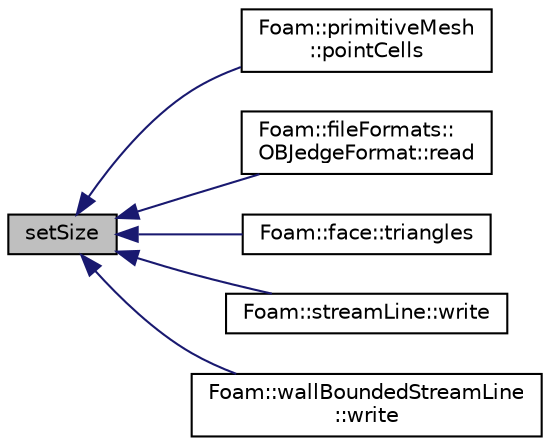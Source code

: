digraph "setSize"
{
  bgcolor="transparent";
  edge [fontname="Helvetica",fontsize="10",labelfontname="Helvetica",labelfontsize="10"];
  node [fontname="Helvetica",fontsize="10",shape=record];
  rankdir="LR";
  Node1 [label="setSize",height=0.2,width=0.4,color="black", fillcolor="grey75", style="filled", fontcolor="black"];
  Node1 -> Node2 [dir="back",color="midnightblue",fontsize="10",style="solid",fontname="Helvetica"];
  Node2 [label="Foam::primitiveMesh\l::pointCells",height=0.2,width=0.4,color="black",URL="$a01967.html#aefc56266a9ecb124ea1b2aebc3d9ce0a",tooltip="pointCells using pointFaces "];
  Node1 -> Node3 [dir="back",color="midnightblue",fontsize="10",style="solid",fontname="Helvetica"];
  Node3 [label="Foam::fileFormats::\lOBJedgeFormat::read",height=0.2,width=0.4,color="black",URL="$a01689.html#a464ebd67acbdff0014d4dae69e3ec4be",tooltip="Read from file. "];
  Node1 -> Node4 [dir="back",color="midnightblue",fontsize="10",style="solid",fontname="Helvetica"];
  Node4 [label="Foam::face::triangles",height=0.2,width=0.4,color="black",URL="$a00715.html#a641414ec1516d58aad8964a12f8af8d8"];
  Node1 -> Node5 [dir="back",color="midnightblue",fontsize="10",style="solid",fontname="Helvetica"];
  Node5 [label="Foam::streamLine::write",height=0.2,width=0.4,color="black",URL="$a02452.html#aac759501cf6c7895a70eecbef0226ae1",tooltip="Calculate the field average data and write. "];
  Node1 -> Node6 [dir="back",color="midnightblue",fontsize="10",style="solid",fontname="Helvetica"];
  Node6 [label="Foam::wallBoundedStreamLine\l::write",height=0.2,width=0.4,color="black",URL="$a02825.html#aac759501cf6c7895a70eecbef0226ae1",tooltip="Calculate the field average data and write. "];
}
